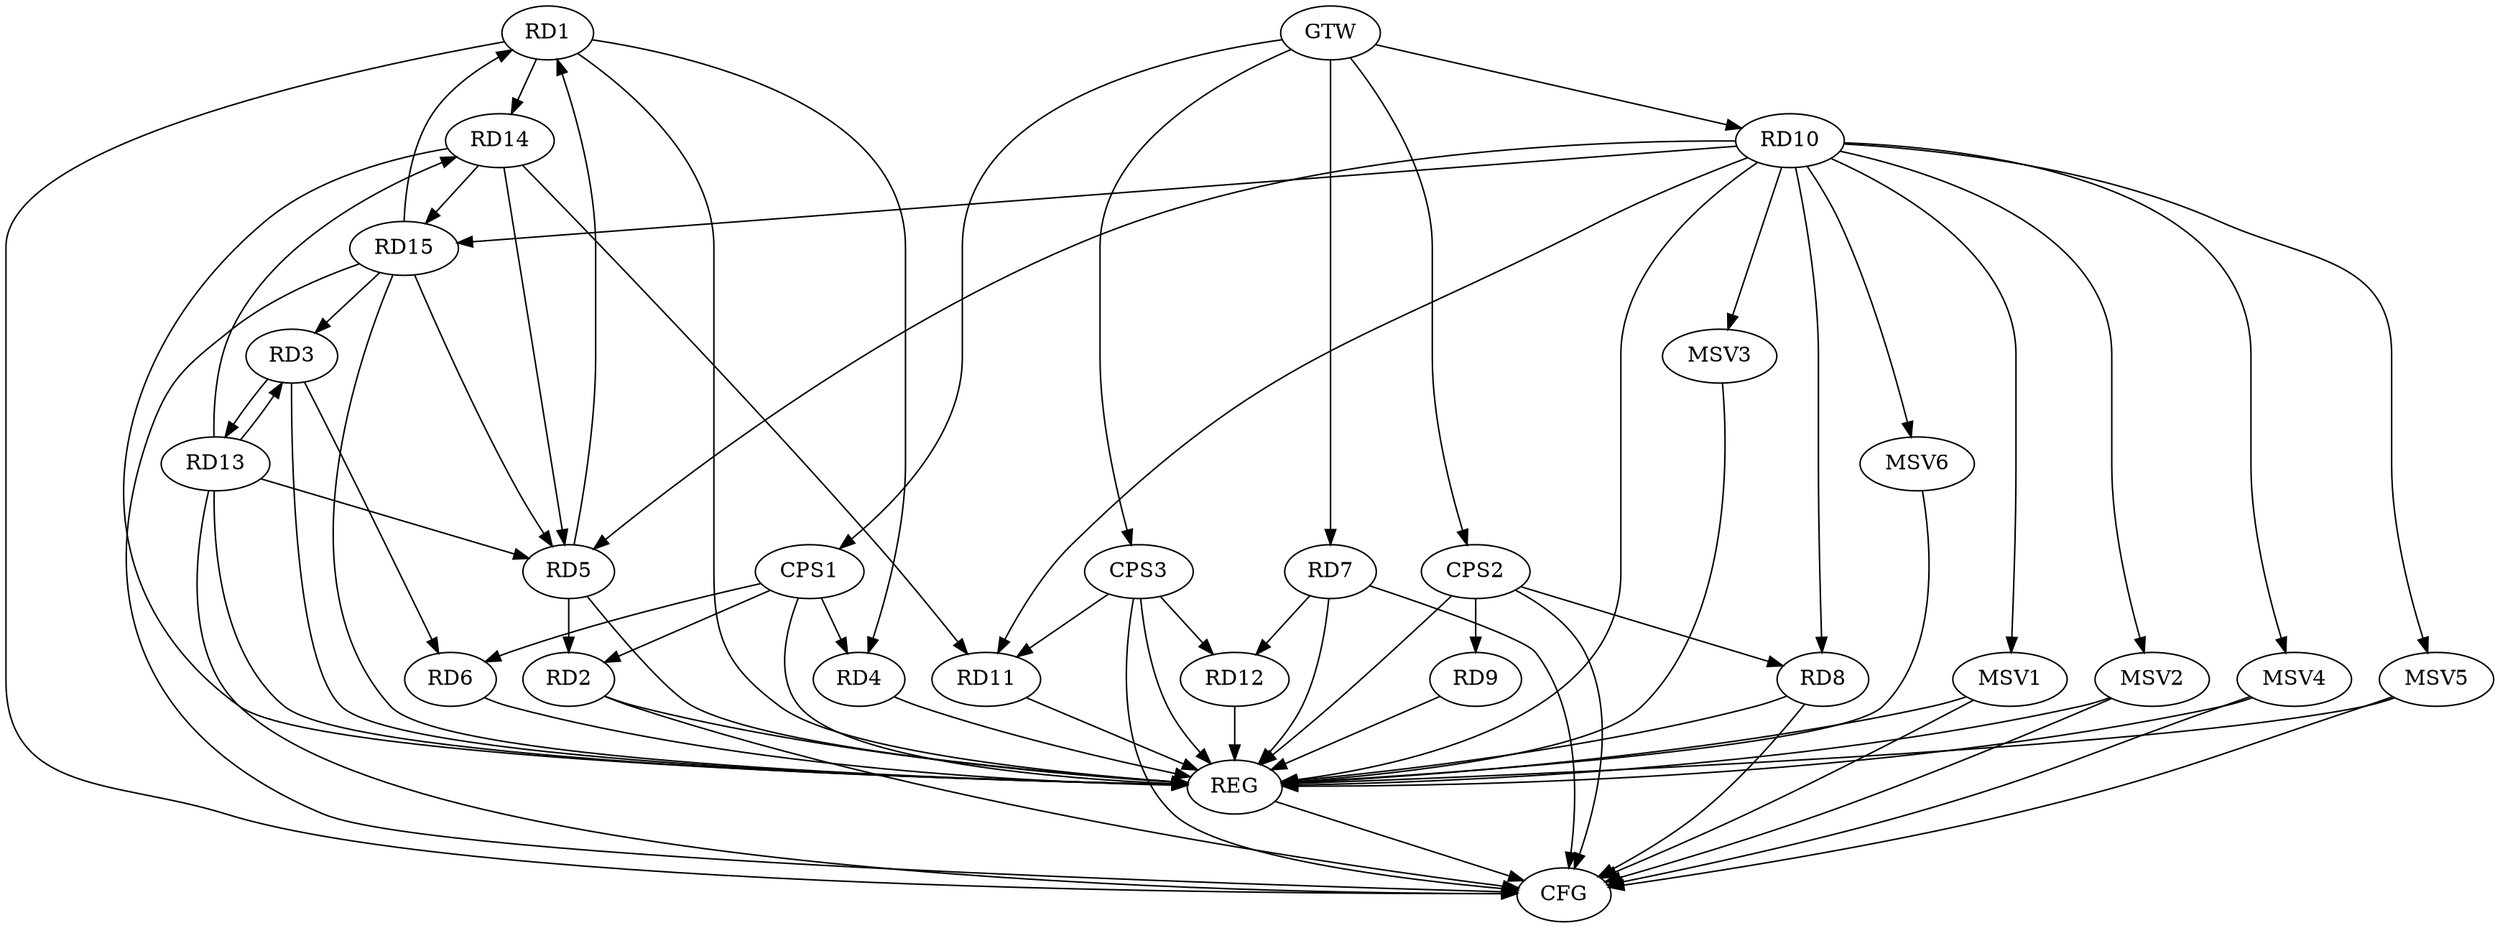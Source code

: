 strict digraph G {
  RD1 [ label="RD1" ];
  RD2 [ label="RD2" ];
  RD3 [ label="RD3" ];
  RD4 [ label="RD4" ];
  RD5 [ label="RD5" ];
  RD6 [ label="RD6" ];
  RD7 [ label="RD7" ];
  RD8 [ label="RD8" ];
  RD9 [ label="RD9" ];
  RD10 [ label="RD10" ];
  RD11 [ label="RD11" ];
  RD12 [ label="RD12" ];
  RD13 [ label="RD13" ];
  RD14 [ label="RD14" ];
  RD15 [ label="RD15" ];
  CPS1 [ label="CPS1" ];
  CPS2 [ label="CPS2" ];
  CPS3 [ label="CPS3" ];
  GTW [ label="GTW" ];
  REG [ label="REG" ];
  CFG [ label="CFG" ];
  MSV1 [ label="MSV1" ];
  MSV2 [ label="MSV2" ];
  MSV3 [ label="MSV3" ];
  MSV4 [ label="MSV4" ];
  MSV5 [ label="MSV5" ];
  MSV6 [ label="MSV6" ];
  RD1 -> RD4;
  RD5 -> RD1;
  RD1 -> RD14;
  RD15 -> RD1;
  RD5 -> RD2;
  RD3 -> RD6;
  RD3 -> RD13;
  RD13 -> RD3;
  RD15 -> RD3;
  RD10 -> RD5;
  RD13 -> RD5;
  RD14 -> RD5;
  RD15 -> RD5;
  RD7 -> RD12;
  RD10 -> RD8;
  RD10 -> RD11;
  RD10 -> RD15;
  RD14 -> RD11;
  RD13 -> RD14;
  RD14 -> RD15;
  CPS1 -> RD2;
  CPS1 -> RD4;
  CPS1 -> RD6;
  CPS2 -> RD8;
  CPS2 -> RD9;
  CPS3 -> RD11;
  CPS3 -> RD12;
  GTW -> RD7;
  GTW -> RD10;
  GTW -> CPS1;
  GTW -> CPS2;
  GTW -> CPS3;
  RD1 -> REG;
  RD2 -> REG;
  RD3 -> REG;
  RD4 -> REG;
  RD5 -> REG;
  RD6 -> REG;
  RD7 -> REG;
  RD8 -> REG;
  RD9 -> REG;
  RD10 -> REG;
  RD11 -> REG;
  RD12 -> REG;
  RD13 -> REG;
  RD14 -> REG;
  RD15 -> REG;
  CPS1 -> REG;
  CPS2 -> REG;
  CPS3 -> REG;
  RD8 -> CFG;
  CPS3 -> CFG;
  RD13 -> CFG;
  RD15 -> CFG;
  RD1 -> CFG;
  RD7 -> CFG;
  RD2 -> CFG;
  CPS2 -> CFG;
  REG -> CFG;
  RD10 -> MSV1;
  MSV1 -> REG;
  MSV1 -> CFG;
  RD10 -> MSV2;
  MSV2 -> REG;
  MSV2 -> CFG;
  RD10 -> MSV3;
  MSV3 -> REG;
  RD10 -> MSV4;
  RD10 -> MSV5;
  MSV4 -> REG;
  MSV4 -> CFG;
  MSV5 -> REG;
  MSV5 -> CFG;
  RD10 -> MSV6;
  MSV6 -> REG;
}

